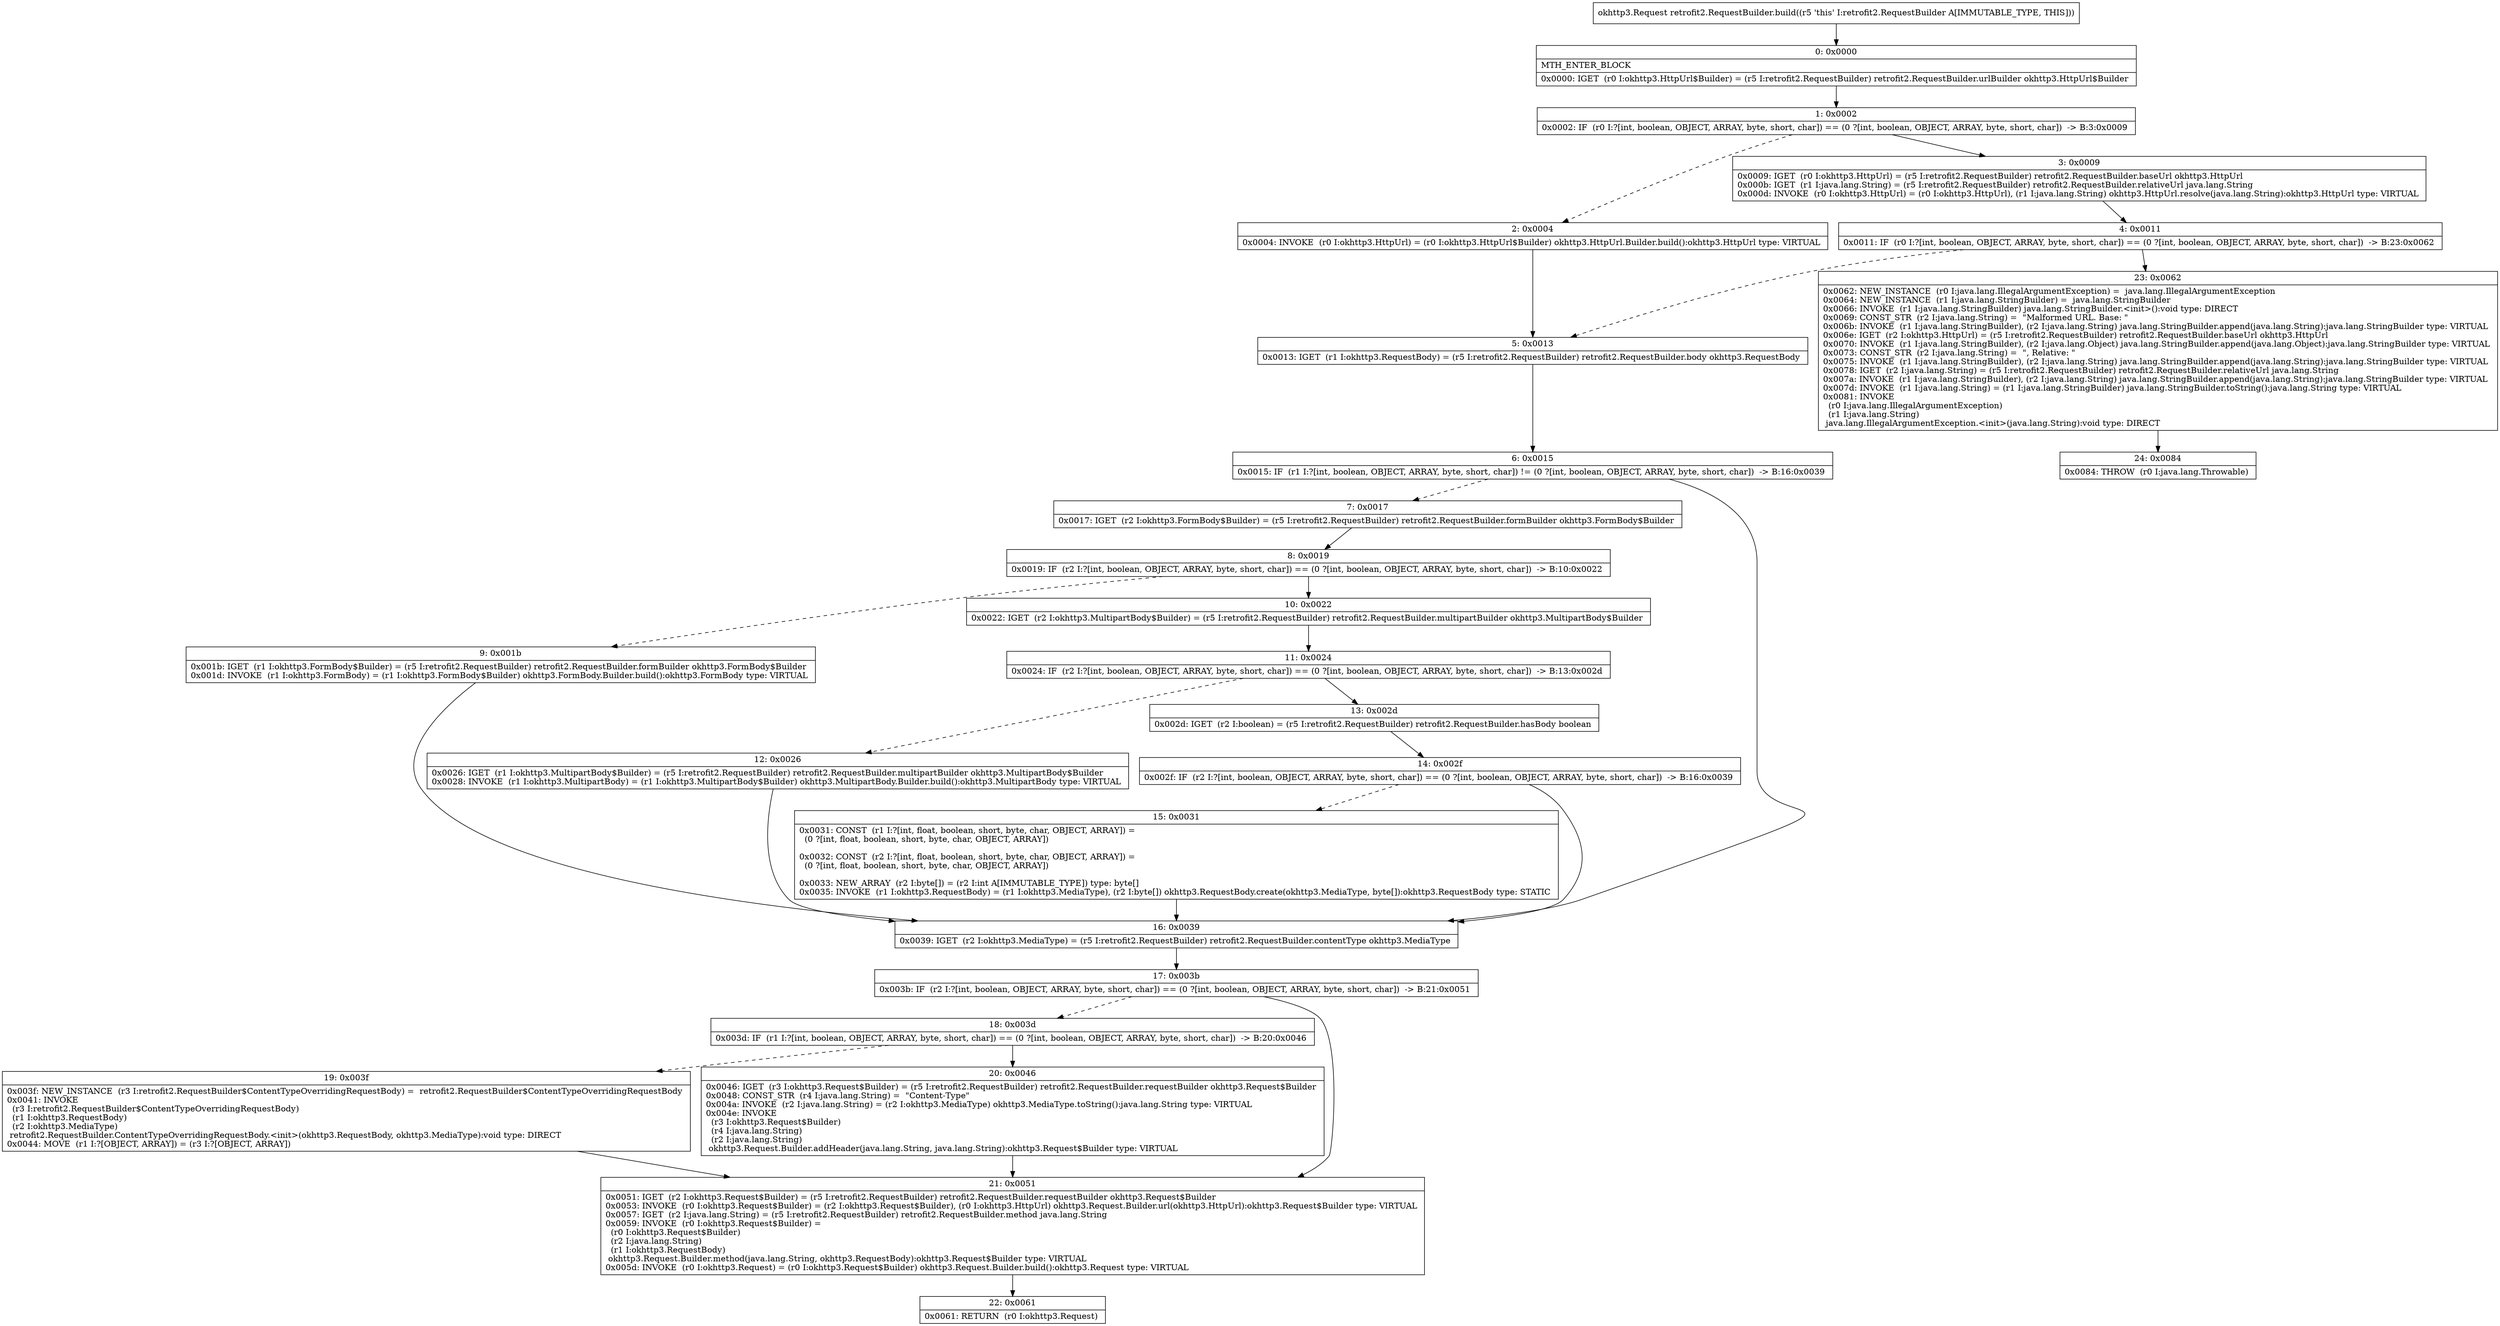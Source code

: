 digraph "CFG forretrofit2.RequestBuilder.build()Lokhttp3\/Request;" {
Node_0 [shape=record,label="{0\:\ 0x0000|MTH_ENTER_BLOCK\l|0x0000: IGET  (r0 I:okhttp3.HttpUrl$Builder) = (r5 I:retrofit2.RequestBuilder) retrofit2.RequestBuilder.urlBuilder okhttp3.HttpUrl$Builder \l}"];
Node_1 [shape=record,label="{1\:\ 0x0002|0x0002: IF  (r0 I:?[int, boolean, OBJECT, ARRAY, byte, short, char]) == (0 ?[int, boolean, OBJECT, ARRAY, byte, short, char])  \-\> B:3:0x0009 \l}"];
Node_2 [shape=record,label="{2\:\ 0x0004|0x0004: INVOKE  (r0 I:okhttp3.HttpUrl) = (r0 I:okhttp3.HttpUrl$Builder) okhttp3.HttpUrl.Builder.build():okhttp3.HttpUrl type: VIRTUAL \l}"];
Node_3 [shape=record,label="{3\:\ 0x0009|0x0009: IGET  (r0 I:okhttp3.HttpUrl) = (r5 I:retrofit2.RequestBuilder) retrofit2.RequestBuilder.baseUrl okhttp3.HttpUrl \l0x000b: IGET  (r1 I:java.lang.String) = (r5 I:retrofit2.RequestBuilder) retrofit2.RequestBuilder.relativeUrl java.lang.String \l0x000d: INVOKE  (r0 I:okhttp3.HttpUrl) = (r0 I:okhttp3.HttpUrl), (r1 I:java.lang.String) okhttp3.HttpUrl.resolve(java.lang.String):okhttp3.HttpUrl type: VIRTUAL \l}"];
Node_4 [shape=record,label="{4\:\ 0x0011|0x0011: IF  (r0 I:?[int, boolean, OBJECT, ARRAY, byte, short, char]) == (0 ?[int, boolean, OBJECT, ARRAY, byte, short, char])  \-\> B:23:0x0062 \l}"];
Node_5 [shape=record,label="{5\:\ 0x0013|0x0013: IGET  (r1 I:okhttp3.RequestBody) = (r5 I:retrofit2.RequestBuilder) retrofit2.RequestBuilder.body okhttp3.RequestBody \l}"];
Node_6 [shape=record,label="{6\:\ 0x0015|0x0015: IF  (r1 I:?[int, boolean, OBJECT, ARRAY, byte, short, char]) != (0 ?[int, boolean, OBJECT, ARRAY, byte, short, char])  \-\> B:16:0x0039 \l}"];
Node_7 [shape=record,label="{7\:\ 0x0017|0x0017: IGET  (r2 I:okhttp3.FormBody$Builder) = (r5 I:retrofit2.RequestBuilder) retrofit2.RequestBuilder.formBuilder okhttp3.FormBody$Builder \l}"];
Node_8 [shape=record,label="{8\:\ 0x0019|0x0019: IF  (r2 I:?[int, boolean, OBJECT, ARRAY, byte, short, char]) == (0 ?[int, boolean, OBJECT, ARRAY, byte, short, char])  \-\> B:10:0x0022 \l}"];
Node_9 [shape=record,label="{9\:\ 0x001b|0x001b: IGET  (r1 I:okhttp3.FormBody$Builder) = (r5 I:retrofit2.RequestBuilder) retrofit2.RequestBuilder.formBuilder okhttp3.FormBody$Builder \l0x001d: INVOKE  (r1 I:okhttp3.FormBody) = (r1 I:okhttp3.FormBody$Builder) okhttp3.FormBody.Builder.build():okhttp3.FormBody type: VIRTUAL \l}"];
Node_10 [shape=record,label="{10\:\ 0x0022|0x0022: IGET  (r2 I:okhttp3.MultipartBody$Builder) = (r5 I:retrofit2.RequestBuilder) retrofit2.RequestBuilder.multipartBuilder okhttp3.MultipartBody$Builder \l}"];
Node_11 [shape=record,label="{11\:\ 0x0024|0x0024: IF  (r2 I:?[int, boolean, OBJECT, ARRAY, byte, short, char]) == (0 ?[int, boolean, OBJECT, ARRAY, byte, short, char])  \-\> B:13:0x002d \l}"];
Node_12 [shape=record,label="{12\:\ 0x0026|0x0026: IGET  (r1 I:okhttp3.MultipartBody$Builder) = (r5 I:retrofit2.RequestBuilder) retrofit2.RequestBuilder.multipartBuilder okhttp3.MultipartBody$Builder \l0x0028: INVOKE  (r1 I:okhttp3.MultipartBody) = (r1 I:okhttp3.MultipartBody$Builder) okhttp3.MultipartBody.Builder.build():okhttp3.MultipartBody type: VIRTUAL \l}"];
Node_13 [shape=record,label="{13\:\ 0x002d|0x002d: IGET  (r2 I:boolean) = (r5 I:retrofit2.RequestBuilder) retrofit2.RequestBuilder.hasBody boolean \l}"];
Node_14 [shape=record,label="{14\:\ 0x002f|0x002f: IF  (r2 I:?[int, boolean, OBJECT, ARRAY, byte, short, char]) == (0 ?[int, boolean, OBJECT, ARRAY, byte, short, char])  \-\> B:16:0x0039 \l}"];
Node_15 [shape=record,label="{15\:\ 0x0031|0x0031: CONST  (r1 I:?[int, float, boolean, short, byte, char, OBJECT, ARRAY]) = \l  (0 ?[int, float, boolean, short, byte, char, OBJECT, ARRAY])\l \l0x0032: CONST  (r2 I:?[int, float, boolean, short, byte, char, OBJECT, ARRAY]) = \l  (0 ?[int, float, boolean, short, byte, char, OBJECT, ARRAY])\l \l0x0033: NEW_ARRAY  (r2 I:byte[]) = (r2 I:int A[IMMUTABLE_TYPE]) type: byte[] \l0x0035: INVOKE  (r1 I:okhttp3.RequestBody) = (r1 I:okhttp3.MediaType), (r2 I:byte[]) okhttp3.RequestBody.create(okhttp3.MediaType, byte[]):okhttp3.RequestBody type: STATIC \l}"];
Node_16 [shape=record,label="{16\:\ 0x0039|0x0039: IGET  (r2 I:okhttp3.MediaType) = (r5 I:retrofit2.RequestBuilder) retrofit2.RequestBuilder.contentType okhttp3.MediaType \l}"];
Node_17 [shape=record,label="{17\:\ 0x003b|0x003b: IF  (r2 I:?[int, boolean, OBJECT, ARRAY, byte, short, char]) == (0 ?[int, boolean, OBJECT, ARRAY, byte, short, char])  \-\> B:21:0x0051 \l}"];
Node_18 [shape=record,label="{18\:\ 0x003d|0x003d: IF  (r1 I:?[int, boolean, OBJECT, ARRAY, byte, short, char]) == (0 ?[int, boolean, OBJECT, ARRAY, byte, short, char])  \-\> B:20:0x0046 \l}"];
Node_19 [shape=record,label="{19\:\ 0x003f|0x003f: NEW_INSTANCE  (r3 I:retrofit2.RequestBuilder$ContentTypeOverridingRequestBody) =  retrofit2.RequestBuilder$ContentTypeOverridingRequestBody \l0x0041: INVOKE  \l  (r3 I:retrofit2.RequestBuilder$ContentTypeOverridingRequestBody)\l  (r1 I:okhttp3.RequestBody)\l  (r2 I:okhttp3.MediaType)\l retrofit2.RequestBuilder.ContentTypeOverridingRequestBody.\<init\>(okhttp3.RequestBody, okhttp3.MediaType):void type: DIRECT \l0x0044: MOVE  (r1 I:?[OBJECT, ARRAY]) = (r3 I:?[OBJECT, ARRAY]) \l}"];
Node_20 [shape=record,label="{20\:\ 0x0046|0x0046: IGET  (r3 I:okhttp3.Request$Builder) = (r5 I:retrofit2.RequestBuilder) retrofit2.RequestBuilder.requestBuilder okhttp3.Request$Builder \l0x0048: CONST_STR  (r4 I:java.lang.String) =  \"Content\-Type\" \l0x004a: INVOKE  (r2 I:java.lang.String) = (r2 I:okhttp3.MediaType) okhttp3.MediaType.toString():java.lang.String type: VIRTUAL \l0x004e: INVOKE  \l  (r3 I:okhttp3.Request$Builder)\l  (r4 I:java.lang.String)\l  (r2 I:java.lang.String)\l okhttp3.Request.Builder.addHeader(java.lang.String, java.lang.String):okhttp3.Request$Builder type: VIRTUAL \l}"];
Node_21 [shape=record,label="{21\:\ 0x0051|0x0051: IGET  (r2 I:okhttp3.Request$Builder) = (r5 I:retrofit2.RequestBuilder) retrofit2.RequestBuilder.requestBuilder okhttp3.Request$Builder \l0x0053: INVOKE  (r0 I:okhttp3.Request$Builder) = (r2 I:okhttp3.Request$Builder), (r0 I:okhttp3.HttpUrl) okhttp3.Request.Builder.url(okhttp3.HttpUrl):okhttp3.Request$Builder type: VIRTUAL \l0x0057: IGET  (r2 I:java.lang.String) = (r5 I:retrofit2.RequestBuilder) retrofit2.RequestBuilder.method java.lang.String \l0x0059: INVOKE  (r0 I:okhttp3.Request$Builder) = \l  (r0 I:okhttp3.Request$Builder)\l  (r2 I:java.lang.String)\l  (r1 I:okhttp3.RequestBody)\l okhttp3.Request.Builder.method(java.lang.String, okhttp3.RequestBody):okhttp3.Request$Builder type: VIRTUAL \l0x005d: INVOKE  (r0 I:okhttp3.Request) = (r0 I:okhttp3.Request$Builder) okhttp3.Request.Builder.build():okhttp3.Request type: VIRTUAL \l}"];
Node_22 [shape=record,label="{22\:\ 0x0061|0x0061: RETURN  (r0 I:okhttp3.Request) \l}"];
Node_23 [shape=record,label="{23\:\ 0x0062|0x0062: NEW_INSTANCE  (r0 I:java.lang.IllegalArgumentException) =  java.lang.IllegalArgumentException \l0x0064: NEW_INSTANCE  (r1 I:java.lang.StringBuilder) =  java.lang.StringBuilder \l0x0066: INVOKE  (r1 I:java.lang.StringBuilder) java.lang.StringBuilder.\<init\>():void type: DIRECT \l0x0069: CONST_STR  (r2 I:java.lang.String) =  \"Malformed URL. Base: \" \l0x006b: INVOKE  (r1 I:java.lang.StringBuilder), (r2 I:java.lang.String) java.lang.StringBuilder.append(java.lang.String):java.lang.StringBuilder type: VIRTUAL \l0x006e: IGET  (r2 I:okhttp3.HttpUrl) = (r5 I:retrofit2.RequestBuilder) retrofit2.RequestBuilder.baseUrl okhttp3.HttpUrl \l0x0070: INVOKE  (r1 I:java.lang.StringBuilder), (r2 I:java.lang.Object) java.lang.StringBuilder.append(java.lang.Object):java.lang.StringBuilder type: VIRTUAL \l0x0073: CONST_STR  (r2 I:java.lang.String) =  \", Relative: \" \l0x0075: INVOKE  (r1 I:java.lang.StringBuilder), (r2 I:java.lang.String) java.lang.StringBuilder.append(java.lang.String):java.lang.StringBuilder type: VIRTUAL \l0x0078: IGET  (r2 I:java.lang.String) = (r5 I:retrofit2.RequestBuilder) retrofit2.RequestBuilder.relativeUrl java.lang.String \l0x007a: INVOKE  (r1 I:java.lang.StringBuilder), (r2 I:java.lang.String) java.lang.StringBuilder.append(java.lang.String):java.lang.StringBuilder type: VIRTUAL \l0x007d: INVOKE  (r1 I:java.lang.String) = (r1 I:java.lang.StringBuilder) java.lang.StringBuilder.toString():java.lang.String type: VIRTUAL \l0x0081: INVOKE  \l  (r0 I:java.lang.IllegalArgumentException)\l  (r1 I:java.lang.String)\l java.lang.IllegalArgumentException.\<init\>(java.lang.String):void type: DIRECT \l}"];
Node_24 [shape=record,label="{24\:\ 0x0084|0x0084: THROW  (r0 I:java.lang.Throwable) \l}"];
MethodNode[shape=record,label="{okhttp3.Request retrofit2.RequestBuilder.build((r5 'this' I:retrofit2.RequestBuilder A[IMMUTABLE_TYPE, THIS])) }"];
MethodNode -> Node_0;
Node_0 -> Node_1;
Node_1 -> Node_2[style=dashed];
Node_1 -> Node_3;
Node_2 -> Node_5;
Node_3 -> Node_4;
Node_4 -> Node_5[style=dashed];
Node_4 -> Node_23;
Node_5 -> Node_6;
Node_6 -> Node_7[style=dashed];
Node_6 -> Node_16;
Node_7 -> Node_8;
Node_8 -> Node_9[style=dashed];
Node_8 -> Node_10;
Node_9 -> Node_16;
Node_10 -> Node_11;
Node_11 -> Node_12[style=dashed];
Node_11 -> Node_13;
Node_12 -> Node_16;
Node_13 -> Node_14;
Node_14 -> Node_15[style=dashed];
Node_14 -> Node_16;
Node_15 -> Node_16;
Node_16 -> Node_17;
Node_17 -> Node_18[style=dashed];
Node_17 -> Node_21;
Node_18 -> Node_19[style=dashed];
Node_18 -> Node_20;
Node_19 -> Node_21;
Node_20 -> Node_21;
Node_21 -> Node_22;
Node_23 -> Node_24;
}

